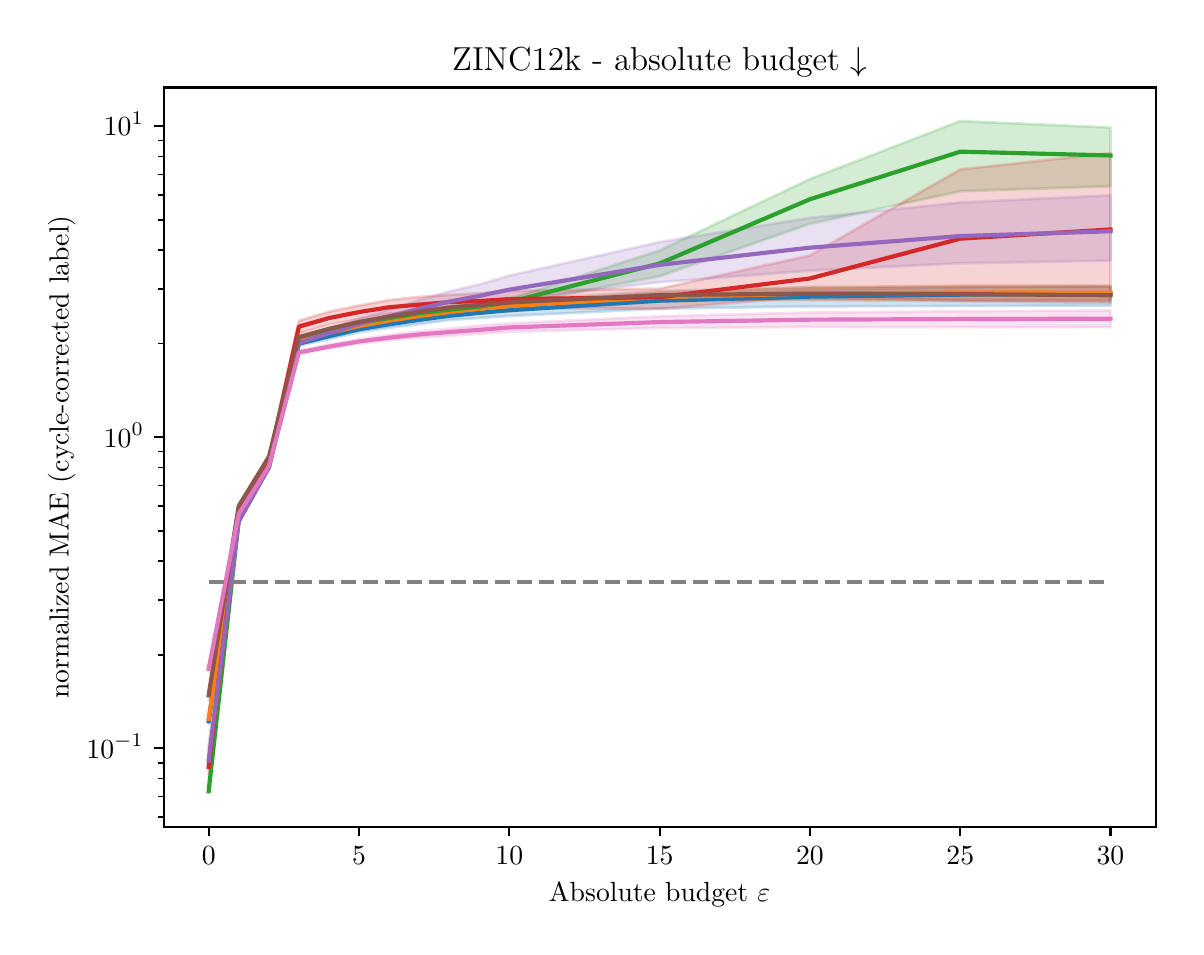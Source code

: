 \begingroup%
\makeatletter%
\begin{pgfpicture}%
\pgfpathrectangle{\pgfpointorigin}{\pgfqpoint{5.74in}{4.495in}}%
\pgfusepath{use as bounding box, clip}%
\begin{pgfscope}%
\pgfsetbuttcap%
\pgfsetmiterjoin%
\definecolor{currentfill}{rgb}{1.0,1.0,1.0}%
\pgfsetfillcolor{currentfill}%
\pgfsetlinewidth{0.0pt}%
\definecolor{currentstroke}{rgb}{1.0,1.0,1.0}%
\pgfsetstrokecolor{currentstroke}%
\pgfsetdash{}{0pt}%
\pgfpathmoveto{\pgfqpoint{0.0in}{0.0in}}%
\pgfpathlineto{\pgfqpoint{5.74in}{0.0in}}%
\pgfpathlineto{\pgfqpoint{5.74in}{4.495in}}%
\pgfpathlineto{\pgfqpoint{0.0in}{4.495in}}%
\pgfpathlineto{\pgfqpoint{0.0in}{0.0in}}%
\pgfpathclose%
\pgfusepath{fill}%
\end{pgfscope}%
\begin{pgfscope}%
\pgfsetbuttcap%
\pgfsetmiterjoin%
\definecolor{currentfill}{rgb}{1.0,1.0,1.0}%
\pgfsetfillcolor{currentfill}%
\pgfsetlinewidth{0.0pt}%
\definecolor{currentstroke}{rgb}{0.0,0.0,0.0}%
\pgfsetstrokecolor{currentstroke}%
\pgfsetstrokeopacity{0.0}%
\pgfsetdash{}{0pt}%
\pgfpathmoveto{\pgfqpoint{0.68in}{0.5in}}%
\pgfpathlineto{\pgfqpoint{5.64in}{0.5in}}%
\pgfpathlineto{\pgfqpoint{5.64in}{4.196in}}%
\pgfpathlineto{\pgfqpoint{0.68in}{4.196in}}%
\pgfpathlineto{\pgfqpoint{0.68in}{0.5in}}%
\pgfpathclose%
\pgfusepath{fill}%
\end{pgfscope}%
\begin{pgfscope}%
\pgfpathrectangle{\pgfqpoint{0.68in}{0.5in}}{\pgfqpoint{4.96in}{3.696in}}%
\pgfusepath{clip}%
\pgfsetbuttcap%
\pgfsetroundjoin%
\definecolor{currentfill}{rgb}{0.122,0.467,0.706}%
\pgfsetfillcolor{currentfill}%
\pgfsetfillopacity{0.2}%
\pgfsetlinewidth{1.004pt}%
\definecolor{currentstroke}{rgb}{0.122,0.467,0.706}%
\pgfsetstrokecolor{currentstroke}%
\pgfsetstrokeopacity{0.2}%
\pgfsetdash{}{0pt}%
\pgfsys@defobject{currentmarker}{\pgfqpoint{0.905in}{1.012in}}{\pgfqpoint{5.414in}{3.203in}}{%
\pgfpathmoveto{\pgfqpoint{0.905in}{1.045in}}%
\pgfpathlineto{\pgfqpoint{0.905in}{1.012in}}%
\pgfpathlineto{\pgfqpoint{1.055in}{2.037in}}%
\pgfpathlineto{\pgfqpoint{1.206in}{2.291in}}%
\pgfpathlineto{\pgfqpoint{1.356in}{2.906in}}%
\pgfpathlineto{\pgfqpoint{1.506in}{2.937in}}%
\pgfpathlineto{\pgfqpoint{1.657in}{2.972in}}%
\pgfpathlineto{\pgfqpoint{1.807in}{2.994in}}%
\pgfpathlineto{\pgfqpoint{1.957in}{3.013in}}%
\pgfpathlineto{\pgfqpoint{2.108in}{3.033in}}%
\pgfpathlineto{\pgfqpoint{2.258in}{3.043in}}%
\pgfpathlineto{\pgfqpoint{2.408in}{3.053in}}%
\pgfpathlineto{\pgfqpoint{3.16in}{3.09in}}%
\pgfpathlineto{\pgfqpoint{3.911in}{3.101in}}%
\pgfpathlineto{\pgfqpoint{4.663in}{3.103in}}%
\pgfpathlineto{\pgfqpoint{5.414in}{3.105in}}%
\pgfpathlineto{\pgfqpoint{5.414in}{3.203in}}%
\pgfpathlineto{\pgfqpoint{5.414in}{3.203in}}%
\pgfpathlineto{\pgfqpoint{4.663in}{3.197in}}%
\pgfpathlineto{\pgfqpoint{3.911in}{3.185in}}%
\pgfpathlineto{\pgfqpoint{3.16in}{3.159in}}%
\pgfpathlineto{\pgfqpoint{2.408in}{3.105in}}%
\pgfpathlineto{\pgfqpoint{2.258in}{3.09in}}%
\pgfpathlineto{\pgfqpoint{2.108in}{3.072in}}%
\pgfpathlineto{\pgfqpoint{1.957in}{3.05in}}%
\pgfpathlineto{\pgfqpoint{1.807in}{3.027in}}%
\pgfpathlineto{\pgfqpoint{1.657in}{3.001in}}%
\pgfpathlineto{\pgfqpoint{1.506in}{2.965in}}%
\pgfpathlineto{\pgfqpoint{1.356in}{2.924in}}%
\pgfpathlineto{\pgfqpoint{1.206in}{2.301in}}%
\pgfpathlineto{\pgfqpoint{1.055in}{2.044in}}%
\pgfpathlineto{\pgfqpoint{0.905in}{1.045in}}%
\pgfpathlineto{\pgfqpoint{0.905in}{1.045in}}%
\pgfpathclose%
\pgfusepath{stroke,fill}%
}%
\begin{pgfscope}%
\pgfsys@transformshift{0.0in}{0.0in}%
\pgfsys@useobject{currentmarker}{}%
\end{pgfscope}%
\end{pgfscope}%
\begin{pgfscope}%
\pgfpathrectangle{\pgfqpoint{0.68in}{0.5in}}{\pgfqpoint{4.96in}{3.696in}}%
\pgfusepath{clip}%
\pgfsetbuttcap%
\pgfsetroundjoin%
\definecolor{currentfill}{rgb}{1.0,0.498,0.055}%
\pgfsetfillcolor{currentfill}%
\pgfsetfillopacity{0.2}%
\pgfsetlinewidth{1.004pt}%
\definecolor{currentstroke}{rgb}{1.0,0.498,0.055}%
\pgfsetstrokecolor{currentstroke}%
\pgfsetstrokeopacity{0.2}%
\pgfsetdash{}{0pt}%
\pgfsys@defobject{currentmarker}{\pgfqpoint{0.905in}{1.028in}}{\pgfqpoint{5.414in}{3.206in}}{%
\pgfpathmoveto{\pgfqpoint{0.905in}{1.05in}}%
\pgfpathlineto{\pgfqpoint{0.905in}{1.028in}}%
\pgfpathlineto{\pgfqpoint{1.055in}{2.035in}}%
\pgfpathlineto{\pgfqpoint{1.206in}{2.29in}}%
\pgfpathlineto{\pgfqpoint{1.356in}{2.915in}}%
\pgfpathlineto{\pgfqpoint{1.506in}{2.957in}}%
\pgfpathlineto{\pgfqpoint{1.657in}{2.996in}}%
\pgfpathlineto{\pgfqpoint{1.807in}{3.021in}}%
\pgfpathlineto{\pgfqpoint{1.957in}{3.041in}}%
\pgfpathlineto{\pgfqpoint{2.108in}{3.061in}}%
\pgfpathlineto{\pgfqpoint{2.258in}{3.079in}}%
\pgfpathlineto{\pgfqpoint{2.408in}{3.091in}}%
\pgfpathlineto{\pgfqpoint{3.16in}{3.127in}}%
\pgfpathlineto{\pgfqpoint{3.911in}{3.135in}}%
\pgfpathlineto{\pgfqpoint{4.663in}{3.137in}}%
\pgfpathlineto{\pgfqpoint{5.414in}{3.132in}}%
\pgfpathlineto{\pgfqpoint{5.414in}{3.205in}}%
\pgfpathlineto{\pgfqpoint{5.414in}{3.205in}}%
\pgfpathlineto{\pgfqpoint{4.663in}{3.206in}}%
\pgfpathlineto{\pgfqpoint{3.911in}{3.195in}}%
\pgfpathlineto{\pgfqpoint{3.16in}{3.169in}}%
\pgfpathlineto{\pgfqpoint{2.408in}{3.114in}}%
\pgfpathlineto{\pgfqpoint{2.258in}{3.103in}}%
\pgfpathlineto{\pgfqpoint{2.108in}{3.085in}}%
\pgfpathlineto{\pgfqpoint{1.957in}{3.066in}}%
\pgfpathlineto{\pgfqpoint{1.807in}{3.04in}}%
\pgfpathlineto{\pgfqpoint{1.657in}{3.012in}}%
\pgfpathlineto{\pgfqpoint{1.506in}{2.982in}}%
\pgfpathlineto{\pgfqpoint{1.356in}{2.936in}}%
\pgfpathlineto{\pgfqpoint{1.206in}{2.304in}}%
\pgfpathlineto{\pgfqpoint{1.055in}{2.051in}}%
\pgfpathlineto{\pgfqpoint{0.905in}{1.05in}}%
\pgfpathlineto{\pgfqpoint{0.905in}{1.05in}}%
\pgfpathclose%
\pgfusepath{stroke,fill}%
}%
\begin{pgfscope}%
\pgfsys@transformshift{0.0in}{0.0in}%
\pgfsys@useobject{currentmarker}{}%
\end{pgfscope}%
\end{pgfscope}%
\begin{pgfscope}%
\pgfpathrectangle{\pgfqpoint{0.68in}{0.5in}}{\pgfqpoint{4.96in}{3.696in}}%
\pgfusepath{clip}%
\pgfsetbuttcap%
\pgfsetroundjoin%
\definecolor{currentfill}{rgb}{0.173,0.627,0.173}%
\pgfsetfillcolor{currentfill}%
\pgfsetfillopacity{0.2}%
\pgfsetlinewidth{1.004pt}%
\definecolor{currentstroke}{rgb}{0.173,0.627,0.173}%
\pgfsetstrokecolor{currentstroke}%
\pgfsetstrokeopacity{0.2}%
\pgfsetdash{}{0pt}%
\pgfsys@defobject{currentmarker}{\pgfqpoint{0.905in}{0.668in}}{\pgfqpoint{5.414in}{4.028in}}{%
\pgfpathmoveto{\pgfqpoint{0.905in}{0.689in}}%
\pgfpathlineto{\pgfqpoint{0.905in}{0.668in}}%
\pgfpathlineto{\pgfqpoint{1.055in}{2.028in}}%
\pgfpathlineto{\pgfqpoint{1.206in}{2.299in}}%
\pgfpathlineto{\pgfqpoint{1.356in}{2.942in}}%
\pgfpathlineto{\pgfqpoint{1.506in}{2.979in}}%
\pgfpathlineto{\pgfqpoint{1.657in}{3.011in}}%
\pgfpathlineto{\pgfqpoint{1.807in}{3.037in}}%
\pgfpathlineto{\pgfqpoint{1.957in}{3.061in}}%
\pgfpathlineto{\pgfqpoint{2.108in}{3.077in}}%
\pgfpathlineto{\pgfqpoint{2.258in}{3.088in}}%
\pgfpathlineto{\pgfqpoint{2.408in}{3.108in}}%
\pgfpathlineto{\pgfqpoint{3.16in}{3.252in}}%
\pgfpathlineto{\pgfqpoint{3.911in}{3.514in}}%
\pgfpathlineto{\pgfqpoint{4.663in}{3.677in}}%
\pgfpathlineto{\pgfqpoint{5.414in}{3.702in}}%
\pgfpathlineto{\pgfqpoint{5.414in}{3.996in}}%
\pgfpathlineto{\pgfqpoint{5.414in}{3.996in}}%
\pgfpathlineto{\pgfqpoint{4.663in}{4.028in}}%
\pgfpathlineto{\pgfqpoint{3.911in}{3.738in}}%
\pgfpathlineto{\pgfqpoint{3.16in}{3.381in}}%
\pgfpathlineto{\pgfqpoint{2.408in}{3.139in}}%
\pgfpathlineto{\pgfqpoint{2.258in}{3.116in}}%
\pgfpathlineto{\pgfqpoint{2.108in}{3.097in}}%
\pgfpathlineto{\pgfqpoint{1.957in}{3.077in}}%
\pgfpathlineto{\pgfqpoint{1.807in}{3.055in}}%
\pgfpathlineto{\pgfqpoint{1.657in}{3.028in}}%
\pgfpathlineto{\pgfqpoint{1.506in}{2.994in}}%
\pgfpathlineto{\pgfqpoint{1.356in}{2.954in}}%
\pgfpathlineto{\pgfqpoint{1.206in}{2.306in}}%
\pgfpathlineto{\pgfqpoint{1.055in}{2.034in}}%
\pgfpathlineto{\pgfqpoint{0.905in}{0.689in}}%
\pgfpathlineto{\pgfqpoint{0.905in}{0.689in}}%
\pgfpathclose%
\pgfusepath{stroke,fill}%
}%
\begin{pgfscope}%
\pgfsys@transformshift{0.0in}{0.0in}%
\pgfsys@useobject{currentmarker}{}%
\end{pgfscope}%
\end{pgfscope}%
\begin{pgfscope}%
\pgfpathrectangle{\pgfqpoint{0.68in}{0.5in}}{\pgfqpoint{4.96in}{3.696in}}%
\pgfusepath{clip}%
\pgfsetbuttcap%
\pgfsetroundjoin%
\definecolor{currentfill}{rgb}{0.839,0.153,0.157}%
\pgfsetfillcolor{currentfill}%
\pgfsetfillopacity{0.2}%
\pgfsetlinewidth{1.004pt}%
\definecolor{currentstroke}{rgb}{0.839,0.153,0.157}%
\pgfsetstrokecolor{currentstroke}%
\pgfsetstrokeopacity{0.2}%
\pgfsetdash{}{0pt}%
\pgfsys@defobject{currentmarker}{\pgfqpoint{0.905in}{0.699in}}{\pgfqpoint{5.414in}{3.868in}}{%
\pgfpathmoveto{\pgfqpoint{0.905in}{0.906in}}%
\pgfpathlineto{\pgfqpoint{0.905in}{0.699in}}%
\pgfpathlineto{\pgfqpoint{1.055in}{2.054in}}%
\pgfpathlineto{\pgfqpoint{1.206in}{2.308in}}%
\pgfpathlineto{\pgfqpoint{1.356in}{2.966in}}%
\pgfpathlineto{\pgfqpoint{1.506in}{3.01in}}%
\pgfpathlineto{\pgfqpoint{1.657in}{3.037in}}%
\pgfpathlineto{\pgfqpoint{1.807in}{3.064in}}%
\pgfpathlineto{\pgfqpoint{1.957in}{3.073in}}%
\pgfpathlineto{\pgfqpoint{2.108in}{3.088in}}%
\pgfpathlineto{\pgfqpoint{2.258in}{3.092in}}%
\pgfpathlineto{\pgfqpoint{2.408in}{3.094in}}%
\pgfpathlineto{\pgfqpoint{3.16in}{3.089in}}%
\pgfpathlineto{\pgfqpoint{3.911in}{3.151in}}%
\pgfpathlineto{\pgfqpoint{4.663in}{3.13in}}%
\pgfpathlineto{\pgfqpoint{5.414in}{3.13in}}%
\pgfpathlineto{\pgfqpoint{5.414in}{3.868in}}%
\pgfpathlineto{\pgfqpoint{5.414in}{3.868in}}%
\pgfpathlineto{\pgfqpoint{4.663in}{3.786in}}%
\pgfpathlineto{\pgfqpoint{3.911in}{3.356in}}%
\pgfpathlineto{\pgfqpoint{3.16in}{3.19in}}%
\pgfpathlineto{\pgfqpoint{2.408in}{3.179in}}%
\pgfpathlineto{\pgfqpoint{2.258in}{3.167in}}%
\pgfpathlineto{\pgfqpoint{2.108in}{3.159in}}%
\pgfpathlineto{\pgfqpoint{1.957in}{3.149in}}%
\pgfpathlineto{\pgfqpoint{1.807in}{3.133in}}%
\pgfpathlineto{\pgfqpoint{1.657in}{3.106in}}%
\pgfpathlineto{\pgfqpoint{1.506in}{3.075in}}%
\pgfpathlineto{\pgfqpoint{1.356in}{3.03in}}%
\pgfpathlineto{\pgfqpoint{1.206in}{2.352in}}%
\pgfpathlineto{\pgfqpoint{1.055in}{2.079in}}%
\pgfpathlineto{\pgfqpoint{0.905in}{0.906in}}%
\pgfpathlineto{\pgfqpoint{0.905in}{0.906in}}%
\pgfpathclose%
\pgfusepath{stroke,fill}%
}%
\begin{pgfscope}%
\pgfsys@transformshift{0.0in}{0.0in}%
\pgfsys@useobject{currentmarker}{}%
\end{pgfscope}%
\end{pgfscope}%
\begin{pgfscope}%
\pgfpathrectangle{\pgfqpoint{0.68in}{0.5in}}{\pgfqpoint{4.96in}{3.696in}}%
\pgfusepath{clip}%
\pgfsetbuttcap%
\pgfsetroundjoin%
\definecolor{currentfill}{rgb}{0.58,0.404,0.741}%
\pgfsetfillcolor{currentfill}%
\pgfsetfillopacity{0.2}%
\pgfsetlinewidth{1.004pt}%
\definecolor{currentstroke}{rgb}{0.58,0.404,0.741}%
\pgfsetstrokecolor{currentstroke}%
\pgfsetstrokeopacity{0.2}%
\pgfsetdash{}{0pt}%
\pgfsys@defobject{currentmarker}{\pgfqpoint{0.905in}{0.78in}}{\pgfqpoint{5.414in}{3.657in}}{%
\pgfpathmoveto{\pgfqpoint{0.905in}{0.877in}}%
\pgfpathlineto{\pgfqpoint{0.905in}{0.78in}}%
\pgfpathlineto{\pgfqpoint{1.055in}{2.021in}}%
\pgfpathlineto{\pgfqpoint{1.206in}{2.286in}}%
\pgfpathlineto{\pgfqpoint{1.356in}{2.911in}}%
\pgfpathlineto{\pgfqpoint{1.506in}{2.956in}}%
\pgfpathlineto{\pgfqpoint{1.657in}{2.995in}}%
\pgfpathlineto{\pgfqpoint{1.807in}{3.025in}}%
\pgfpathlineto{\pgfqpoint{1.957in}{3.06in}}%
\pgfpathlineto{\pgfqpoint{2.108in}{3.086in}}%
\pgfpathlineto{\pgfqpoint{2.258in}{3.113in}}%
\pgfpathlineto{\pgfqpoint{2.408in}{3.133in}}%
\pgfpathlineto{\pgfqpoint{3.16in}{3.222in}}%
\pgfpathlineto{\pgfqpoint{3.911in}{3.28in}}%
\pgfpathlineto{\pgfqpoint{4.663in}{3.317in}}%
\pgfpathlineto{\pgfqpoint{5.414in}{3.33in}}%
\pgfpathlineto{\pgfqpoint{5.414in}{3.657in}}%
\pgfpathlineto{\pgfqpoint{5.414in}{3.657in}}%
\pgfpathlineto{\pgfqpoint{4.663in}{3.621in}}%
\pgfpathlineto{\pgfqpoint{3.911in}{3.544in}}%
\pgfpathlineto{\pgfqpoint{3.16in}{3.423in}}%
\pgfpathlineto{\pgfqpoint{2.408in}{3.255in}}%
\pgfpathlineto{\pgfqpoint{2.258in}{3.211in}}%
\pgfpathlineto{\pgfqpoint{2.108in}{3.176in}}%
\pgfpathlineto{\pgfqpoint{1.957in}{3.133in}}%
\pgfpathlineto{\pgfqpoint{1.807in}{3.086in}}%
\pgfpathlineto{\pgfqpoint{1.657in}{3.041in}}%
\pgfpathlineto{\pgfqpoint{1.506in}{2.985in}}%
\pgfpathlineto{\pgfqpoint{1.356in}{2.929in}}%
\pgfpathlineto{\pgfqpoint{1.206in}{2.306in}}%
\pgfpathlineto{\pgfqpoint{1.055in}{2.028in}}%
\pgfpathlineto{\pgfqpoint{0.905in}{0.877in}}%
\pgfpathlineto{\pgfqpoint{0.905in}{0.877in}}%
\pgfpathclose%
\pgfusepath{stroke,fill}%
}%
\begin{pgfscope}%
\pgfsys@transformshift{0.0in}{0.0in}%
\pgfsys@useobject{currentmarker}{}%
\end{pgfscope}%
\end{pgfscope}%
\begin{pgfscope}%
\pgfpathrectangle{\pgfqpoint{0.68in}{0.5in}}{\pgfqpoint{4.96in}{3.696in}}%
\pgfusepath{clip}%
\pgfsetbuttcap%
\pgfsetroundjoin%
\definecolor{currentfill}{rgb}{0.549,0.337,0.294}%
\pgfsetfillcolor{currentfill}%
\pgfsetfillopacity{0.2}%
\pgfsetlinewidth{1.004pt}%
\definecolor{currentstroke}{rgb}{0.549,0.337,0.294}%
\pgfsetstrokecolor{currentstroke}%
\pgfsetstrokeopacity{0.2}%
\pgfsetdash{}{0pt}%
\pgfsys@defobject{currentmarker}{\pgfqpoint{0.905in}{1.133in}}{\pgfqpoint{5.414in}{3.2in}}{%
\pgfpathmoveto{\pgfqpoint{0.905in}{1.183in}}%
\pgfpathlineto{\pgfqpoint{0.905in}{1.133in}}%
\pgfpathlineto{\pgfqpoint{1.055in}{2.099in}}%
\pgfpathlineto{\pgfqpoint{1.206in}{2.343in}}%
\pgfpathlineto{\pgfqpoint{1.356in}{2.944in}}%
\pgfpathlineto{\pgfqpoint{1.506in}{2.985in}}%
\pgfpathlineto{\pgfqpoint{1.657in}{3.018in}}%
\pgfpathlineto{\pgfqpoint{1.807in}{3.046in}}%
\pgfpathlineto{\pgfqpoint{1.957in}{3.07in}}%
\pgfpathlineto{\pgfqpoint{2.108in}{3.09in}}%
\pgfpathlineto{\pgfqpoint{2.258in}{3.098in}}%
\pgfpathlineto{\pgfqpoint{2.408in}{3.112in}}%
\pgfpathlineto{\pgfqpoint{3.16in}{3.138in}}%
\pgfpathlineto{\pgfqpoint{3.911in}{3.134in}}%
\pgfpathlineto{\pgfqpoint{4.663in}{3.127in}}%
\pgfpathlineto{\pgfqpoint{5.414in}{3.119in}}%
\pgfpathlineto{\pgfqpoint{5.414in}{3.199in}}%
\pgfpathlineto{\pgfqpoint{5.414in}{3.199in}}%
\pgfpathlineto{\pgfqpoint{4.663in}{3.2in}}%
\pgfpathlineto{\pgfqpoint{3.911in}{3.198in}}%
\pgfpathlineto{\pgfqpoint{3.16in}{3.178in}}%
\pgfpathlineto{\pgfqpoint{2.408in}{3.131in}}%
\pgfpathlineto{\pgfqpoint{2.258in}{3.118in}}%
\pgfpathlineto{\pgfqpoint{2.108in}{3.103in}}%
\pgfpathlineto{\pgfqpoint{1.957in}{3.079in}}%
\pgfpathlineto{\pgfqpoint{1.807in}{3.054in}}%
\pgfpathlineto{\pgfqpoint{1.657in}{3.028in}}%
\pgfpathlineto{\pgfqpoint{1.506in}{2.992in}}%
\pgfpathlineto{\pgfqpoint{1.356in}{2.951in}}%
\pgfpathlineto{\pgfqpoint{1.206in}{2.355in}}%
\pgfpathlineto{\pgfqpoint{1.055in}{2.107in}}%
\pgfpathlineto{\pgfqpoint{0.905in}{1.183in}}%
\pgfpathlineto{\pgfqpoint{0.905in}{1.183in}}%
\pgfpathclose%
\pgfusepath{stroke,fill}%
}%
\begin{pgfscope}%
\pgfsys@transformshift{0.0in}{0.0in}%
\pgfsys@useobject{currentmarker}{}%
\end{pgfscope}%
\end{pgfscope}%
\begin{pgfscope}%
\pgfpathrectangle{\pgfqpoint{0.68in}{0.5in}}{\pgfqpoint{4.96in}{3.696in}}%
\pgfusepath{clip}%
\pgfsetbuttcap%
\pgfsetroundjoin%
\definecolor{currentfill}{rgb}{0.89,0.467,0.761}%
\pgfsetfillcolor{currentfill}%
\pgfsetfillopacity{0.2}%
\pgfsetlinewidth{1.004pt}%
\definecolor{currentstroke}{rgb}{0.89,0.467,0.761}%
\pgfsetstrokecolor{currentstroke}%
\pgfsetstrokeopacity{0.2}%
\pgfsetdash{}{0pt}%
\pgfsys@defobject{currentmarker}{\pgfqpoint{0.905in}{1.274in}}{\pgfqpoint{5.414in}{3.081in}}{%
\pgfpathmoveto{\pgfqpoint{0.905in}{1.305in}}%
\pgfpathlineto{\pgfqpoint{0.905in}{1.274in}}%
\pgfpathlineto{\pgfqpoint{1.055in}{2.061in}}%
\pgfpathlineto{\pgfqpoint{1.206in}{2.294in}}%
\pgfpathlineto{\pgfqpoint{1.356in}{2.863in}}%
\pgfpathlineto{\pgfqpoint{1.506in}{2.891in}}%
\pgfpathlineto{\pgfqpoint{1.657in}{2.915in}}%
\pgfpathlineto{\pgfqpoint{1.807in}{2.931in}}%
\pgfpathlineto{\pgfqpoint{1.957in}{2.945in}}%
\pgfpathlineto{\pgfqpoint{2.108in}{2.954in}}%
\pgfpathlineto{\pgfqpoint{2.258in}{2.964in}}%
\pgfpathlineto{\pgfqpoint{2.408in}{2.975in}}%
\pgfpathlineto{\pgfqpoint{3.16in}{2.993in}}%
\pgfpathlineto{\pgfqpoint{3.911in}{2.998in}}%
\pgfpathlineto{\pgfqpoint{4.663in}{2.997in}}%
\pgfpathlineto{\pgfqpoint{5.414in}{2.998in}}%
\pgfpathlineto{\pgfqpoint{5.414in}{3.081in}}%
\pgfpathlineto{\pgfqpoint{5.414in}{3.081in}}%
\pgfpathlineto{\pgfqpoint{4.663in}{3.077in}}%
\pgfpathlineto{\pgfqpoint{3.911in}{3.071in}}%
\pgfpathlineto{\pgfqpoint{3.16in}{3.052in}}%
\pgfpathlineto{\pgfqpoint{2.408in}{3.016in}}%
\pgfpathlineto{\pgfqpoint{2.258in}{3.005in}}%
\pgfpathlineto{\pgfqpoint{2.108in}{2.99in}}%
\pgfpathlineto{\pgfqpoint{1.957in}{2.977in}}%
\pgfpathlineto{\pgfqpoint{1.807in}{2.958in}}%
\pgfpathlineto{\pgfqpoint{1.657in}{2.937in}}%
\pgfpathlineto{\pgfqpoint{1.506in}{2.91in}}%
\pgfpathlineto{\pgfqpoint{1.356in}{2.879in}}%
\pgfpathlineto{\pgfqpoint{1.206in}{2.312in}}%
\pgfpathlineto{\pgfqpoint{1.055in}{2.065in}}%
\pgfpathlineto{\pgfqpoint{0.905in}{1.305in}}%
\pgfpathlineto{\pgfqpoint{0.905in}{1.305in}}%
\pgfpathclose%
\pgfusepath{stroke,fill}%
}%
\begin{pgfscope}%
\pgfsys@transformshift{0.0in}{0.0in}%
\pgfsys@useobject{currentmarker}{}%
\end{pgfscope}%
\end{pgfscope}%
\begin{pgfscope}%
\pgfsetbuttcap%
\pgfsetroundjoin%
\definecolor{currentfill}{rgb}{0.0,0.0,0.0}%
\pgfsetfillcolor{currentfill}%
\pgfsetlinewidth{0.803pt}%
\definecolor{currentstroke}{rgb}{0.0,0.0,0.0}%
\pgfsetstrokecolor{currentstroke}%
\pgfsetdash{}{0pt}%
\pgfsys@defobject{currentmarker}{\pgfqpoint{0.0in}{-0.049in}}{\pgfqpoint{0.0in}{0.0in}}{%
\pgfpathmoveto{\pgfqpoint{0.0in}{0.0in}}%
\pgfpathlineto{\pgfqpoint{0.0in}{-0.049in}}%
\pgfusepath{stroke,fill}%
}%
\begin{pgfscope}%
\pgfsys@transformshift{0.905in}{0.5in}%
\pgfsys@useobject{currentmarker}{}%
\end{pgfscope}%
\end{pgfscope}%
\begin{pgfscope}%
\definecolor{textcolor}{rgb}{0.0,0.0,0.0}%
\pgfsetstrokecolor{textcolor}%
\pgfsetfillcolor{textcolor}%
\pgftext[x=0.905in,y=0.402in,,top]{\color{textcolor}\rmfamily\fontsize{10.0}{12.0}\selectfont \(\displaystyle {0}\)}%
\end{pgfscope}%
\begin{pgfscope}%
\pgfsetbuttcap%
\pgfsetroundjoin%
\definecolor{currentfill}{rgb}{0.0,0.0,0.0}%
\pgfsetfillcolor{currentfill}%
\pgfsetlinewidth{0.803pt}%
\definecolor{currentstroke}{rgb}{0.0,0.0,0.0}%
\pgfsetstrokecolor{currentstroke}%
\pgfsetdash{}{0pt}%
\pgfsys@defobject{currentmarker}{\pgfqpoint{0.0in}{-0.049in}}{\pgfqpoint{0.0in}{0.0in}}{%
\pgfpathmoveto{\pgfqpoint{0.0in}{0.0in}}%
\pgfpathlineto{\pgfqpoint{0.0in}{-0.049in}}%
\pgfusepath{stroke,fill}%
}%
\begin{pgfscope}%
\pgfsys@transformshift{1.657in}{0.5in}%
\pgfsys@useobject{currentmarker}{}%
\end{pgfscope}%
\end{pgfscope}%
\begin{pgfscope}%
\definecolor{textcolor}{rgb}{0.0,0.0,0.0}%
\pgfsetstrokecolor{textcolor}%
\pgfsetfillcolor{textcolor}%
\pgftext[x=1.657in,y=0.402in,,top]{\color{textcolor}\rmfamily\fontsize{10.0}{12.0}\selectfont \(\displaystyle {5}\)}%
\end{pgfscope}%
\begin{pgfscope}%
\pgfsetbuttcap%
\pgfsetroundjoin%
\definecolor{currentfill}{rgb}{0.0,0.0,0.0}%
\pgfsetfillcolor{currentfill}%
\pgfsetlinewidth{0.803pt}%
\definecolor{currentstroke}{rgb}{0.0,0.0,0.0}%
\pgfsetstrokecolor{currentstroke}%
\pgfsetdash{}{0pt}%
\pgfsys@defobject{currentmarker}{\pgfqpoint{0.0in}{-0.049in}}{\pgfqpoint{0.0in}{0.0in}}{%
\pgfpathmoveto{\pgfqpoint{0.0in}{0.0in}}%
\pgfpathlineto{\pgfqpoint{0.0in}{-0.049in}}%
\pgfusepath{stroke,fill}%
}%
\begin{pgfscope}%
\pgfsys@transformshift{2.408in}{0.5in}%
\pgfsys@useobject{currentmarker}{}%
\end{pgfscope}%
\end{pgfscope}%
\begin{pgfscope}%
\definecolor{textcolor}{rgb}{0.0,0.0,0.0}%
\pgfsetstrokecolor{textcolor}%
\pgfsetfillcolor{textcolor}%
\pgftext[x=2.408in,y=0.402in,,top]{\color{textcolor}\rmfamily\fontsize{10.0}{12.0}\selectfont \(\displaystyle {10}\)}%
\end{pgfscope}%
\begin{pgfscope}%
\pgfsetbuttcap%
\pgfsetroundjoin%
\definecolor{currentfill}{rgb}{0.0,0.0,0.0}%
\pgfsetfillcolor{currentfill}%
\pgfsetlinewidth{0.803pt}%
\definecolor{currentstroke}{rgb}{0.0,0.0,0.0}%
\pgfsetstrokecolor{currentstroke}%
\pgfsetdash{}{0pt}%
\pgfsys@defobject{currentmarker}{\pgfqpoint{0.0in}{-0.049in}}{\pgfqpoint{0.0in}{0.0in}}{%
\pgfpathmoveto{\pgfqpoint{0.0in}{0.0in}}%
\pgfpathlineto{\pgfqpoint{0.0in}{-0.049in}}%
\pgfusepath{stroke,fill}%
}%
\begin{pgfscope}%
\pgfsys@transformshift{3.16in}{0.5in}%
\pgfsys@useobject{currentmarker}{}%
\end{pgfscope}%
\end{pgfscope}%
\begin{pgfscope}%
\definecolor{textcolor}{rgb}{0.0,0.0,0.0}%
\pgfsetstrokecolor{textcolor}%
\pgfsetfillcolor{textcolor}%
\pgftext[x=3.16in,y=0.402in,,top]{\color{textcolor}\rmfamily\fontsize{10.0}{12.0}\selectfont \(\displaystyle {15}\)}%
\end{pgfscope}%
\begin{pgfscope}%
\pgfsetbuttcap%
\pgfsetroundjoin%
\definecolor{currentfill}{rgb}{0.0,0.0,0.0}%
\pgfsetfillcolor{currentfill}%
\pgfsetlinewidth{0.803pt}%
\definecolor{currentstroke}{rgb}{0.0,0.0,0.0}%
\pgfsetstrokecolor{currentstroke}%
\pgfsetdash{}{0pt}%
\pgfsys@defobject{currentmarker}{\pgfqpoint{0.0in}{-0.049in}}{\pgfqpoint{0.0in}{0.0in}}{%
\pgfpathmoveto{\pgfqpoint{0.0in}{0.0in}}%
\pgfpathlineto{\pgfqpoint{0.0in}{-0.049in}}%
\pgfusepath{stroke,fill}%
}%
\begin{pgfscope}%
\pgfsys@transformshift{3.911in}{0.5in}%
\pgfsys@useobject{currentmarker}{}%
\end{pgfscope}%
\end{pgfscope}%
\begin{pgfscope}%
\definecolor{textcolor}{rgb}{0.0,0.0,0.0}%
\pgfsetstrokecolor{textcolor}%
\pgfsetfillcolor{textcolor}%
\pgftext[x=3.911in,y=0.402in,,top]{\color{textcolor}\rmfamily\fontsize{10.0}{12.0}\selectfont \(\displaystyle {20}\)}%
\end{pgfscope}%
\begin{pgfscope}%
\pgfsetbuttcap%
\pgfsetroundjoin%
\definecolor{currentfill}{rgb}{0.0,0.0,0.0}%
\pgfsetfillcolor{currentfill}%
\pgfsetlinewidth{0.803pt}%
\definecolor{currentstroke}{rgb}{0.0,0.0,0.0}%
\pgfsetstrokecolor{currentstroke}%
\pgfsetdash{}{0pt}%
\pgfsys@defobject{currentmarker}{\pgfqpoint{0.0in}{-0.049in}}{\pgfqpoint{0.0in}{0.0in}}{%
\pgfpathmoveto{\pgfqpoint{0.0in}{0.0in}}%
\pgfpathlineto{\pgfqpoint{0.0in}{-0.049in}}%
\pgfusepath{stroke,fill}%
}%
\begin{pgfscope}%
\pgfsys@transformshift{4.663in}{0.5in}%
\pgfsys@useobject{currentmarker}{}%
\end{pgfscope}%
\end{pgfscope}%
\begin{pgfscope}%
\definecolor{textcolor}{rgb}{0.0,0.0,0.0}%
\pgfsetstrokecolor{textcolor}%
\pgfsetfillcolor{textcolor}%
\pgftext[x=4.663in,y=0.402in,,top]{\color{textcolor}\rmfamily\fontsize{10.0}{12.0}\selectfont \(\displaystyle {25}\)}%
\end{pgfscope}%
\begin{pgfscope}%
\pgfsetbuttcap%
\pgfsetroundjoin%
\definecolor{currentfill}{rgb}{0.0,0.0,0.0}%
\pgfsetfillcolor{currentfill}%
\pgfsetlinewidth{0.803pt}%
\definecolor{currentstroke}{rgb}{0.0,0.0,0.0}%
\pgfsetstrokecolor{currentstroke}%
\pgfsetdash{}{0pt}%
\pgfsys@defobject{currentmarker}{\pgfqpoint{0.0in}{-0.049in}}{\pgfqpoint{0.0in}{0.0in}}{%
\pgfpathmoveto{\pgfqpoint{0.0in}{0.0in}}%
\pgfpathlineto{\pgfqpoint{0.0in}{-0.049in}}%
\pgfusepath{stroke,fill}%
}%
\begin{pgfscope}%
\pgfsys@transformshift{5.414in}{0.5in}%
\pgfsys@useobject{currentmarker}{}%
\end{pgfscope}%
\end{pgfscope}%
\begin{pgfscope}%
\definecolor{textcolor}{rgb}{0.0,0.0,0.0}%
\pgfsetstrokecolor{textcolor}%
\pgfsetfillcolor{textcolor}%
\pgftext[x=5.414in,y=0.402in,,top]{\color{textcolor}\rmfamily\fontsize{10.0}{12.0}\selectfont \(\displaystyle {30}\)}%
\end{pgfscope}%
\begin{pgfscope}%
\definecolor{textcolor}{rgb}{0.0,0.0,0.0}%
\pgfsetstrokecolor{textcolor}%
\pgfsetfillcolor{textcolor}%
\pgftext[x=3.16in,y=0.223in,,top]{\color{textcolor}\rmfamily\fontsize{10.0}{12.0}\selectfont Absolute budget \(\displaystyle \varepsilon\)}%
\end{pgfscope}%
\begin{pgfscope}%
\pgfsetbuttcap%
\pgfsetroundjoin%
\definecolor{currentfill}{rgb}{0.0,0.0,0.0}%
\pgfsetfillcolor{currentfill}%
\pgfsetlinewidth{0.803pt}%
\definecolor{currentstroke}{rgb}{0.0,0.0,0.0}%
\pgfsetstrokecolor{currentstroke}%
\pgfsetdash{}{0pt}%
\pgfsys@defobject{currentmarker}{\pgfqpoint{-0.049in}{0.0in}}{\pgfqpoint{-0.0in}{0.0in}}{%
\pgfpathmoveto{\pgfqpoint{-0.0in}{0.0in}}%
\pgfpathlineto{\pgfqpoint{-0.049in}{0.0in}}%
\pgfusepath{stroke,fill}%
}%
\begin{pgfscope}%
\pgfsys@transformshift{0.68in}{0.892in}%
\pgfsys@useobject{currentmarker}{}%
\end{pgfscope}%
\end{pgfscope}%
\begin{pgfscope}%
\definecolor{textcolor}{rgb}{0.0,0.0,0.0}%
\pgfsetstrokecolor{textcolor}%
\pgfsetfillcolor{textcolor}%
\pgftext[x=0.294in, y=0.843in, left, base]{\color{textcolor}\rmfamily\fontsize{10.0}{12.0}\selectfont \(\displaystyle {10^{-1}}\)}%
\end{pgfscope}%
\begin{pgfscope}%
\pgfsetbuttcap%
\pgfsetroundjoin%
\definecolor{currentfill}{rgb}{0.0,0.0,0.0}%
\pgfsetfillcolor{currentfill}%
\pgfsetlinewidth{0.803pt}%
\definecolor{currentstroke}{rgb}{0.0,0.0,0.0}%
\pgfsetstrokecolor{currentstroke}%
\pgfsetdash{}{0pt}%
\pgfsys@defobject{currentmarker}{\pgfqpoint{-0.049in}{0.0in}}{\pgfqpoint{-0.0in}{0.0in}}{%
\pgfpathmoveto{\pgfqpoint{-0.0in}{0.0in}}%
\pgfpathlineto{\pgfqpoint{-0.049in}{0.0in}}%
\pgfusepath{stroke,fill}%
}%
\begin{pgfscope}%
\pgfsys@transformshift{0.68in}{2.447in}%
\pgfsys@useobject{currentmarker}{}%
\end{pgfscope}%
\end{pgfscope}%
\begin{pgfscope}%
\definecolor{textcolor}{rgb}{0.0,0.0,0.0}%
\pgfsetstrokecolor{textcolor}%
\pgfsetfillcolor{textcolor}%
\pgftext[x=0.381in, y=2.398in, left, base]{\color{textcolor}\rmfamily\fontsize{10.0}{12.0}\selectfont \(\displaystyle {10^{0}}\)}%
\end{pgfscope}%
\begin{pgfscope}%
\pgfsetbuttcap%
\pgfsetroundjoin%
\definecolor{currentfill}{rgb}{0.0,0.0,0.0}%
\pgfsetfillcolor{currentfill}%
\pgfsetlinewidth{0.803pt}%
\definecolor{currentstroke}{rgb}{0.0,0.0,0.0}%
\pgfsetstrokecolor{currentstroke}%
\pgfsetdash{}{0pt}%
\pgfsys@defobject{currentmarker}{\pgfqpoint{-0.049in}{0.0in}}{\pgfqpoint{-0.0in}{0.0in}}{%
\pgfpathmoveto{\pgfqpoint{-0.0in}{0.0in}}%
\pgfpathlineto{\pgfqpoint{-0.049in}{0.0in}}%
\pgfusepath{stroke,fill}%
}%
\begin{pgfscope}%
\pgfsys@transformshift{0.68in}{4.002in}%
\pgfsys@useobject{currentmarker}{}%
\end{pgfscope}%
\end{pgfscope}%
\begin{pgfscope}%
\definecolor{textcolor}{rgb}{0.0,0.0,0.0}%
\pgfsetstrokecolor{textcolor}%
\pgfsetfillcolor{textcolor}%
\pgftext[x=0.381in, y=3.954in, left, base]{\color{textcolor}\rmfamily\fontsize{10.0}{12.0}\selectfont \(\displaystyle {10^{1}}\)}%
\end{pgfscope}%
\begin{pgfscope}%
\pgfsetbuttcap%
\pgfsetroundjoin%
\definecolor{currentfill}{rgb}{0.0,0.0,0.0}%
\pgfsetfillcolor{currentfill}%
\pgfsetlinewidth{0.602pt}%
\definecolor{currentstroke}{rgb}{0.0,0.0,0.0}%
\pgfsetstrokecolor{currentstroke}%
\pgfsetdash{}{0pt}%
\pgfsys@defobject{currentmarker}{\pgfqpoint{-0.028in}{0.0in}}{\pgfqpoint{-0.0in}{0.0in}}{%
\pgfpathmoveto{\pgfqpoint{-0.0in}{0.0in}}%
\pgfpathlineto{\pgfqpoint{-0.028in}{0.0in}}%
\pgfusepath{stroke,fill}%
}%
\begin{pgfscope}%
\pgfsys@transformshift{0.68in}{0.547in}%
\pgfsys@useobject{currentmarker}{}%
\end{pgfscope}%
\end{pgfscope}%
\begin{pgfscope}%
\pgfsetbuttcap%
\pgfsetroundjoin%
\definecolor{currentfill}{rgb}{0.0,0.0,0.0}%
\pgfsetfillcolor{currentfill}%
\pgfsetlinewidth{0.602pt}%
\definecolor{currentstroke}{rgb}{0.0,0.0,0.0}%
\pgfsetstrokecolor{currentstroke}%
\pgfsetdash{}{0pt}%
\pgfsys@defobject{currentmarker}{\pgfqpoint{-0.028in}{0.0in}}{\pgfqpoint{-0.0in}{0.0in}}{%
\pgfpathmoveto{\pgfqpoint{-0.0in}{0.0in}}%
\pgfpathlineto{\pgfqpoint{-0.028in}{0.0in}}%
\pgfusepath{stroke,fill}%
}%
\begin{pgfscope}%
\pgfsys@transformshift{0.68in}{0.651in}%
\pgfsys@useobject{currentmarker}{}%
\end{pgfscope}%
\end{pgfscope}%
\begin{pgfscope}%
\pgfsetbuttcap%
\pgfsetroundjoin%
\definecolor{currentfill}{rgb}{0.0,0.0,0.0}%
\pgfsetfillcolor{currentfill}%
\pgfsetlinewidth{0.602pt}%
\definecolor{currentstroke}{rgb}{0.0,0.0,0.0}%
\pgfsetstrokecolor{currentstroke}%
\pgfsetdash{}{0pt}%
\pgfsys@defobject{currentmarker}{\pgfqpoint{-0.028in}{0.0in}}{\pgfqpoint{-0.0in}{0.0in}}{%
\pgfpathmoveto{\pgfqpoint{-0.0in}{0.0in}}%
\pgfpathlineto{\pgfqpoint{-0.028in}{0.0in}}%
\pgfusepath{stroke,fill}%
}%
\begin{pgfscope}%
\pgfsys@transformshift{0.68in}{0.741in}%
\pgfsys@useobject{currentmarker}{}%
\end{pgfscope}%
\end{pgfscope}%
\begin{pgfscope}%
\pgfsetbuttcap%
\pgfsetroundjoin%
\definecolor{currentfill}{rgb}{0.0,0.0,0.0}%
\pgfsetfillcolor{currentfill}%
\pgfsetlinewidth{0.602pt}%
\definecolor{currentstroke}{rgb}{0.0,0.0,0.0}%
\pgfsetstrokecolor{currentstroke}%
\pgfsetdash{}{0pt}%
\pgfsys@defobject{currentmarker}{\pgfqpoint{-0.028in}{0.0in}}{\pgfqpoint{-0.0in}{0.0in}}{%
\pgfpathmoveto{\pgfqpoint{-0.0in}{0.0in}}%
\pgfpathlineto{\pgfqpoint{-0.028in}{0.0in}}%
\pgfusepath{stroke,fill}%
}%
\begin{pgfscope}%
\pgfsys@transformshift{0.68in}{0.82in}%
\pgfsys@useobject{currentmarker}{}%
\end{pgfscope}%
\end{pgfscope}%
\begin{pgfscope}%
\pgfsetbuttcap%
\pgfsetroundjoin%
\definecolor{currentfill}{rgb}{0.0,0.0,0.0}%
\pgfsetfillcolor{currentfill}%
\pgfsetlinewidth{0.602pt}%
\definecolor{currentstroke}{rgb}{0.0,0.0,0.0}%
\pgfsetstrokecolor{currentstroke}%
\pgfsetdash{}{0pt}%
\pgfsys@defobject{currentmarker}{\pgfqpoint{-0.028in}{0.0in}}{\pgfqpoint{-0.0in}{0.0in}}{%
\pgfpathmoveto{\pgfqpoint{-0.0in}{0.0in}}%
\pgfpathlineto{\pgfqpoint{-0.028in}{0.0in}}%
\pgfusepath{stroke,fill}%
}%
\begin{pgfscope}%
\pgfsys@transformshift{0.68in}{1.36in}%
\pgfsys@useobject{currentmarker}{}%
\end{pgfscope}%
\end{pgfscope}%
\begin{pgfscope}%
\pgfsetbuttcap%
\pgfsetroundjoin%
\definecolor{currentfill}{rgb}{0.0,0.0,0.0}%
\pgfsetfillcolor{currentfill}%
\pgfsetlinewidth{0.602pt}%
\definecolor{currentstroke}{rgb}{0.0,0.0,0.0}%
\pgfsetstrokecolor{currentstroke}%
\pgfsetdash{}{0pt}%
\pgfsys@defobject{currentmarker}{\pgfqpoint{-0.028in}{0.0in}}{\pgfqpoint{-0.0in}{0.0in}}{%
\pgfpathmoveto{\pgfqpoint{-0.0in}{0.0in}}%
\pgfpathlineto{\pgfqpoint{-0.028in}{0.0in}}%
\pgfusepath{stroke,fill}%
}%
\begin{pgfscope}%
\pgfsys@transformshift{0.68in}{1.634in}%
\pgfsys@useobject{currentmarker}{}%
\end{pgfscope}%
\end{pgfscope}%
\begin{pgfscope}%
\pgfsetbuttcap%
\pgfsetroundjoin%
\definecolor{currentfill}{rgb}{0.0,0.0,0.0}%
\pgfsetfillcolor{currentfill}%
\pgfsetlinewidth{0.602pt}%
\definecolor{currentstroke}{rgb}{0.0,0.0,0.0}%
\pgfsetstrokecolor{currentstroke}%
\pgfsetdash{}{0pt}%
\pgfsys@defobject{currentmarker}{\pgfqpoint{-0.028in}{0.0in}}{\pgfqpoint{-0.0in}{0.0in}}{%
\pgfpathmoveto{\pgfqpoint{-0.0in}{0.0in}}%
\pgfpathlineto{\pgfqpoint{-0.028in}{0.0in}}%
\pgfusepath{stroke,fill}%
}%
\begin{pgfscope}%
\pgfsys@transformshift{0.68in}{1.828in}%
\pgfsys@useobject{currentmarker}{}%
\end{pgfscope}%
\end{pgfscope}%
\begin{pgfscope}%
\pgfsetbuttcap%
\pgfsetroundjoin%
\definecolor{currentfill}{rgb}{0.0,0.0,0.0}%
\pgfsetfillcolor{currentfill}%
\pgfsetlinewidth{0.602pt}%
\definecolor{currentstroke}{rgb}{0.0,0.0,0.0}%
\pgfsetstrokecolor{currentstroke}%
\pgfsetdash{}{0pt}%
\pgfsys@defobject{currentmarker}{\pgfqpoint{-0.028in}{0.0in}}{\pgfqpoint{-0.0in}{0.0in}}{%
\pgfpathmoveto{\pgfqpoint{-0.0in}{0.0in}}%
\pgfpathlineto{\pgfqpoint{-0.028in}{0.0in}}%
\pgfusepath{stroke,fill}%
}%
\begin{pgfscope}%
\pgfsys@transformshift{0.68in}{1.979in}%
\pgfsys@useobject{currentmarker}{}%
\end{pgfscope}%
\end{pgfscope}%
\begin{pgfscope}%
\pgfsetbuttcap%
\pgfsetroundjoin%
\definecolor{currentfill}{rgb}{0.0,0.0,0.0}%
\pgfsetfillcolor{currentfill}%
\pgfsetlinewidth{0.602pt}%
\definecolor{currentstroke}{rgb}{0.0,0.0,0.0}%
\pgfsetstrokecolor{currentstroke}%
\pgfsetdash{}{0pt}%
\pgfsys@defobject{currentmarker}{\pgfqpoint{-0.028in}{0.0in}}{\pgfqpoint{-0.0in}{0.0in}}{%
\pgfpathmoveto{\pgfqpoint{-0.0in}{0.0in}}%
\pgfpathlineto{\pgfqpoint{-0.028in}{0.0in}}%
\pgfusepath{stroke,fill}%
}%
\begin{pgfscope}%
\pgfsys@transformshift{0.68in}{2.102in}%
\pgfsys@useobject{currentmarker}{}%
\end{pgfscope}%
\end{pgfscope}%
\begin{pgfscope}%
\pgfsetbuttcap%
\pgfsetroundjoin%
\definecolor{currentfill}{rgb}{0.0,0.0,0.0}%
\pgfsetfillcolor{currentfill}%
\pgfsetlinewidth{0.602pt}%
\definecolor{currentstroke}{rgb}{0.0,0.0,0.0}%
\pgfsetstrokecolor{currentstroke}%
\pgfsetdash{}{0pt}%
\pgfsys@defobject{currentmarker}{\pgfqpoint{-0.028in}{0.0in}}{\pgfqpoint{-0.0in}{0.0in}}{%
\pgfpathmoveto{\pgfqpoint{-0.0in}{0.0in}}%
\pgfpathlineto{\pgfqpoint{-0.028in}{0.0in}}%
\pgfusepath{stroke,fill}%
}%
\begin{pgfscope}%
\pgfsys@transformshift{0.68in}{2.206in}%
\pgfsys@useobject{currentmarker}{}%
\end{pgfscope}%
\end{pgfscope}%
\begin{pgfscope}%
\pgfsetbuttcap%
\pgfsetroundjoin%
\definecolor{currentfill}{rgb}{0.0,0.0,0.0}%
\pgfsetfillcolor{currentfill}%
\pgfsetlinewidth{0.602pt}%
\definecolor{currentstroke}{rgb}{0.0,0.0,0.0}%
\pgfsetstrokecolor{currentstroke}%
\pgfsetdash{}{0pt}%
\pgfsys@defobject{currentmarker}{\pgfqpoint{-0.028in}{0.0in}}{\pgfqpoint{-0.0in}{0.0in}}{%
\pgfpathmoveto{\pgfqpoint{-0.0in}{0.0in}}%
\pgfpathlineto{\pgfqpoint{-0.028in}{0.0in}}%
\pgfusepath{stroke,fill}%
}%
\begin{pgfscope}%
\pgfsys@transformshift{0.68in}{2.296in}%
\pgfsys@useobject{currentmarker}{}%
\end{pgfscope}%
\end{pgfscope}%
\begin{pgfscope}%
\pgfsetbuttcap%
\pgfsetroundjoin%
\definecolor{currentfill}{rgb}{0.0,0.0,0.0}%
\pgfsetfillcolor{currentfill}%
\pgfsetlinewidth{0.602pt}%
\definecolor{currentstroke}{rgb}{0.0,0.0,0.0}%
\pgfsetstrokecolor{currentstroke}%
\pgfsetdash{}{0pt}%
\pgfsys@defobject{currentmarker}{\pgfqpoint{-0.028in}{0.0in}}{\pgfqpoint{-0.0in}{0.0in}}{%
\pgfpathmoveto{\pgfqpoint{-0.0in}{0.0in}}%
\pgfpathlineto{\pgfqpoint{-0.028in}{0.0in}}%
\pgfusepath{stroke,fill}%
}%
\begin{pgfscope}%
\pgfsys@transformshift{0.68in}{2.376in}%
\pgfsys@useobject{currentmarker}{}%
\end{pgfscope}%
\end{pgfscope}%
\begin{pgfscope}%
\pgfsetbuttcap%
\pgfsetroundjoin%
\definecolor{currentfill}{rgb}{0.0,0.0,0.0}%
\pgfsetfillcolor{currentfill}%
\pgfsetlinewidth{0.602pt}%
\definecolor{currentstroke}{rgb}{0.0,0.0,0.0}%
\pgfsetstrokecolor{currentstroke}%
\pgfsetdash{}{0pt}%
\pgfsys@defobject{currentmarker}{\pgfqpoint{-0.028in}{0.0in}}{\pgfqpoint{-0.0in}{0.0in}}{%
\pgfpathmoveto{\pgfqpoint{-0.0in}{0.0in}}%
\pgfpathlineto{\pgfqpoint{-0.028in}{0.0in}}%
\pgfusepath{stroke,fill}%
}%
\begin{pgfscope}%
\pgfsys@transformshift{0.68in}{2.915in}%
\pgfsys@useobject{currentmarker}{}%
\end{pgfscope}%
\end{pgfscope}%
\begin{pgfscope}%
\pgfsetbuttcap%
\pgfsetroundjoin%
\definecolor{currentfill}{rgb}{0.0,0.0,0.0}%
\pgfsetfillcolor{currentfill}%
\pgfsetlinewidth{0.602pt}%
\definecolor{currentstroke}{rgb}{0.0,0.0,0.0}%
\pgfsetstrokecolor{currentstroke}%
\pgfsetdash{}{0pt}%
\pgfsys@defobject{currentmarker}{\pgfqpoint{-0.028in}{0.0in}}{\pgfqpoint{-0.0in}{0.0in}}{%
\pgfpathmoveto{\pgfqpoint{-0.0in}{0.0in}}%
\pgfpathlineto{\pgfqpoint{-0.028in}{0.0in}}%
\pgfusepath{stroke,fill}%
}%
\begin{pgfscope}%
\pgfsys@transformshift{0.68in}{3.189in}%
\pgfsys@useobject{currentmarker}{}%
\end{pgfscope}%
\end{pgfscope}%
\begin{pgfscope}%
\pgfsetbuttcap%
\pgfsetroundjoin%
\definecolor{currentfill}{rgb}{0.0,0.0,0.0}%
\pgfsetfillcolor{currentfill}%
\pgfsetlinewidth{0.602pt}%
\definecolor{currentstroke}{rgb}{0.0,0.0,0.0}%
\pgfsetstrokecolor{currentstroke}%
\pgfsetdash{}{0pt}%
\pgfsys@defobject{currentmarker}{\pgfqpoint{-0.028in}{0.0in}}{\pgfqpoint{-0.0in}{0.0in}}{%
\pgfpathmoveto{\pgfqpoint{-0.0in}{0.0in}}%
\pgfpathlineto{\pgfqpoint{-0.028in}{0.0in}}%
\pgfusepath{stroke,fill}%
}%
\begin{pgfscope}%
\pgfsys@transformshift{0.68in}{3.383in}%
\pgfsys@useobject{currentmarker}{}%
\end{pgfscope}%
\end{pgfscope}%
\begin{pgfscope}%
\pgfsetbuttcap%
\pgfsetroundjoin%
\definecolor{currentfill}{rgb}{0.0,0.0,0.0}%
\pgfsetfillcolor{currentfill}%
\pgfsetlinewidth{0.602pt}%
\definecolor{currentstroke}{rgb}{0.0,0.0,0.0}%
\pgfsetstrokecolor{currentstroke}%
\pgfsetdash{}{0pt}%
\pgfsys@defobject{currentmarker}{\pgfqpoint{-0.028in}{0.0in}}{\pgfqpoint{-0.0in}{0.0in}}{%
\pgfpathmoveto{\pgfqpoint{-0.0in}{0.0in}}%
\pgfpathlineto{\pgfqpoint{-0.028in}{0.0in}}%
\pgfusepath{stroke,fill}%
}%
\begin{pgfscope}%
\pgfsys@transformshift{0.68in}{3.534in}%
\pgfsys@useobject{currentmarker}{}%
\end{pgfscope}%
\end{pgfscope}%
\begin{pgfscope}%
\pgfsetbuttcap%
\pgfsetroundjoin%
\definecolor{currentfill}{rgb}{0.0,0.0,0.0}%
\pgfsetfillcolor{currentfill}%
\pgfsetlinewidth{0.602pt}%
\definecolor{currentstroke}{rgb}{0.0,0.0,0.0}%
\pgfsetstrokecolor{currentstroke}%
\pgfsetdash{}{0pt}%
\pgfsys@defobject{currentmarker}{\pgfqpoint{-0.028in}{0.0in}}{\pgfqpoint{-0.0in}{0.0in}}{%
\pgfpathmoveto{\pgfqpoint{-0.0in}{0.0in}}%
\pgfpathlineto{\pgfqpoint{-0.028in}{0.0in}}%
\pgfusepath{stroke,fill}%
}%
\begin{pgfscope}%
\pgfsys@transformshift{0.68in}{3.657in}%
\pgfsys@useobject{currentmarker}{}%
\end{pgfscope}%
\end{pgfscope}%
\begin{pgfscope}%
\pgfsetbuttcap%
\pgfsetroundjoin%
\definecolor{currentfill}{rgb}{0.0,0.0,0.0}%
\pgfsetfillcolor{currentfill}%
\pgfsetlinewidth{0.602pt}%
\definecolor{currentstroke}{rgb}{0.0,0.0,0.0}%
\pgfsetstrokecolor{currentstroke}%
\pgfsetdash{}{0pt}%
\pgfsys@defobject{currentmarker}{\pgfqpoint{-0.028in}{0.0in}}{\pgfqpoint{-0.0in}{0.0in}}{%
\pgfpathmoveto{\pgfqpoint{-0.0in}{0.0in}}%
\pgfpathlineto{\pgfqpoint{-0.028in}{0.0in}}%
\pgfusepath{stroke,fill}%
}%
\begin{pgfscope}%
\pgfsys@transformshift{0.68in}{3.761in}%
\pgfsys@useobject{currentmarker}{}%
\end{pgfscope}%
\end{pgfscope}%
\begin{pgfscope}%
\pgfsetbuttcap%
\pgfsetroundjoin%
\definecolor{currentfill}{rgb}{0.0,0.0,0.0}%
\pgfsetfillcolor{currentfill}%
\pgfsetlinewidth{0.602pt}%
\definecolor{currentstroke}{rgb}{0.0,0.0,0.0}%
\pgfsetstrokecolor{currentstroke}%
\pgfsetdash{}{0pt}%
\pgfsys@defobject{currentmarker}{\pgfqpoint{-0.028in}{0.0in}}{\pgfqpoint{-0.0in}{0.0in}}{%
\pgfpathmoveto{\pgfqpoint{-0.0in}{0.0in}}%
\pgfpathlineto{\pgfqpoint{-0.028in}{0.0in}}%
\pgfusepath{stroke,fill}%
}%
\begin{pgfscope}%
\pgfsys@transformshift{0.68in}{3.851in}%
\pgfsys@useobject{currentmarker}{}%
\end{pgfscope}%
\end{pgfscope}%
\begin{pgfscope}%
\pgfsetbuttcap%
\pgfsetroundjoin%
\definecolor{currentfill}{rgb}{0.0,0.0,0.0}%
\pgfsetfillcolor{currentfill}%
\pgfsetlinewidth{0.602pt}%
\definecolor{currentstroke}{rgb}{0.0,0.0,0.0}%
\pgfsetstrokecolor{currentstroke}%
\pgfsetdash{}{0pt}%
\pgfsys@defobject{currentmarker}{\pgfqpoint{-0.028in}{0.0in}}{\pgfqpoint{-0.0in}{0.0in}}{%
\pgfpathmoveto{\pgfqpoint{-0.0in}{0.0in}}%
\pgfpathlineto{\pgfqpoint{-0.028in}{0.0in}}%
\pgfusepath{stroke,fill}%
}%
\begin{pgfscope}%
\pgfsys@transformshift{0.68in}{3.931in}%
\pgfsys@useobject{currentmarker}{}%
\end{pgfscope}%
\end{pgfscope}%
\begin{pgfscope}%
\definecolor{textcolor}{rgb}{0.0,0.0,0.0}%
\pgfsetstrokecolor{textcolor}%
\pgfsetfillcolor{textcolor}%
\pgftext[x=0.239in,y=2.348in,,bottom,rotate=90.0]{\color{textcolor}\rmfamily\fontsize{10.0}{12.0}\selectfont normalized MAE (cycle-corrected label)}%
\end{pgfscope}%
\begin{pgfscope}%
\pgfpathrectangle{\pgfqpoint{0.68in}{0.5in}}{\pgfqpoint{4.96in}{3.696in}}%
\pgfusepath{clip}%
\pgfsetrectcap%
\pgfsetroundjoin%
\pgfsetlinewidth{1.506pt}%
\definecolor{currentstroke}{rgb}{0.122,0.467,0.706}%
\pgfsetstrokecolor{currentstroke}%
\pgfsetdash{}{0pt}%
\pgfpathmoveto{\pgfqpoint{0.905in}{1.027in}}%
\pgfpathlineto{\pgfqpoint{1.055in}{2.04in}}%
\pgfpathlineto{\pgfqpoint{1.206in}{2.297in}}%
\pgfpathlineto{\pgfqpoint{1.356in}{2.915in}}%
\pgfpathlineto{\pgfqpoint{1.506in}{2.952in}}%
\pgfpathlineto{\pgfqpoint{1.657in}{2.987in}}%
\pgfpathlineto{\pgfqpoint{1.807in}{3.012in}}%
\pgfpathlineto{\pgfqpoint{1.957in}{3.034in}}%
\pgfpathlineto{\pgfqpoint{2.108in}{3.054in}}%
\pgfpathlineto{\pgfqpoint{2.258in}{3.069in}}%
\pgfpathlineto{\pgfqpoint{2.408in}{3.082in}}%
\pgfpathlineto{\pgfqpoint{3.16in}{3.13in}}%
\pgfpathlineto{\pgfqpoint{3.911in}{3.15in}}%
\pgfpathlineto{\pgfqpoint{4.663in}{3.16in}}%
\pgfpathlineto{\pgfqpoint{5.414in}{3.164in}}%
\pgfusepath{stroke}%
\end{pgfscope}%
\begin{pgfscope}%
\pgfpathrectangle{\pgfqpoint{0.68in}{0.5in}}{\pgfqpoint{4.96in}{3.696in}}%
\pgfusepath{clip}%
\pgfsetrectcap%
\pgfsetroundjoin%
\pgfsetlinewidth{1.506pt}%
\definecolor{currentstroke}{rgb}{1.0,0.498,0.055}%
\pgfsetstrokecolor{currentstroke}%
\pgfsetdash{}{0pt}%
\pgfpathmoveto{\pgfqpoint{0.905in}{1.039in}}%
\pgfpathlineto{\pgfqpoint{1.055in}{2.044in}}%
\pgfpathlineto{\pgfqpoint{1.206in}{2.297in}}%
\pgfpathlineto{\pgfqpoint{1.356in}{2.925in}}%
\pgfpathlineto{\pgfqpoint{1.506in}{2.969in}}%
\pgfpathlineto{\pgfqpoint{1.657in}{3.003in}}%
\pgfpathlineto{\pgfqpoint{1.807in}{3.03in}}%
\pgfpathlineto{\pgfqpoint{1.957in}{3.053in}}%
\pgfpathlineto{\pgfqpoint{2.108in}{3.073in}}%
\pgfpathlineto{\pgfqpoint{2.258in}{3.09in}}%
\pgfpathlineto{\pgfqpoint{2.408in}{3.104in}}%
\pgfpathlineto{\pgfqpoint{3.16in}{3.148in}}%
\pgfpathlineto{\pgfqpoint{3.911in}{3.165in}}%
\pgfpathlineto{\pgfqpoint{4.663in}{3.171in}}%
\pgfpathlineto{\pgfqpoint{5.414in}{3.17in}}%
\pgfusepath{stroke}%
\end{pgfscope}%
\begin{pgfscope}%
\pgfpathrectangle{\pgfqpoint{0.68in}{0.5in}}{\pgfqpoint{4.96in}{3.696in}}%
\pgfusepath{clip}%
\pgfsetrectcap%
\pgfsetroundjoin%
\pgfsetlinewidth{1.506pt}%
\definecolor{currentstroke}{rgb}{0.173,0.627,0.173}%
\pgfsetstrokecolor{currentstroke}%
\pgfsetdash{}{0pt}%
\pgfpathmoveto{\pgfqpoint{0.905in}{0.678in}}%
\pgfpathlineto{\pgfqpoint{1.055in}{2.031in}}%
\pgfpathlineto{\pgfqpoint{1.206in}{2.302in}}%
\pgfpathlineto{\pgfqpoint{1.356in}{2.947in}}%
\pgfpathlineto{\pgfqpoint{1.506in}{2.985in}}%
\pgfpathlineto{\pgfqpoint{1.657in}{3.018in}}%
\pgfpathlineto{\pgfqpoint{1.807in}{3.043in}}%
\pgfpathlineto{\pgfqpoint{1.957in}{3.067in}}%
\pgfpathlineto{\pgfqpoint{2.108in}{3.085in}}%
\pgfpathlineto{\pgfqpoint{2.258in}{3.1in}}%
\pgfpathlineto{\pgfqpoint{2.408in}{3.123in}}%
\pgfpathlineto{\pgfqpoint{3.16in}{3.316in}}%
\pgfpathlineto{\pgfqpoint{3.911in}{3.637in}}%
\pgfpathlineto{\pgfqpoint{4.663in}{3.875in}}%
\pgfpathlineto{\pgfqpoint{5.414in}{3.856in}}%
\pgfusepath{stroke}%
\end{pgfscope}%
\begin{pgfscope}%
\pgfpathrectangle{\pgfqpoint{0.68in}{0.5in}}{\pgfqpoint{4.96in}{3.696in}}%
\pgfusepath{clip}%
\pgfsetrectcap%
\pgfsetroundjoin%
\pgfsetlinewidth{1.506pt}%
\definecolor{currentstroke}{rgb}{0.839,0.153,0.157}%
\pgfsetstrokecolor{currentstroke}%
\pgfsetdash{}{0pt}%
\pgfpathmoveto{\pgfqpoint{0.905in}{0.799in}}%
\pgfpathlineto{\pgfqpoint{1.055in}{2.066in}}%
\pgfpathlineto{\pgfqpoint{1.206in}{2.327in}}%
\pgfpathlineto{\pgfqpoint{1.356in}{3.0in}}%
\pgfpathlineto{\pgfqpoint{1.506in}{3.043in}}%
\pgfpathlineto{\pgfqpoint{1.657in}{3.073in}}%
\pgfpathlineto{\pgfqpoint{1.807in}{3.097in}}%
\pgfpathlineto{\pgfqpoint{1.957in}{3.11in}}%
\pgfpathlineto{\pgfqpoint{2.108in}{3.123in}}%
\pgfpathlineto{\pgfqpoint{2.258in}{3.128in}}%
\pgfpathlineto{\pgfqpoint{2.408in}{3.138in}}%
\pgfpathlineto{\pgfqpoint{3.16in}{3.147in}}%
\pgfpathlineto{\pgfqpoint{3.911in}{3.241in}}%
\pgfpathlineto{\pgfqpoint{4.663in}{3.44in}}%
\pgfpathlineto{\pgfqpoint{5.414in}{3.486in}}%
\pgfusepath{stroke}%
\end{pgfscope}%
\begin{pgfscope}%
\pgfpathrectangle{\pgfqpoint{0.68in}{0.5in}}{\pgfqpoint{4.96in}{3.696in}}%
\pgfusepath{clip}%
\pgfsetrectcap%
\pgfsetroundjoin%
\pgfsetlinewidth{1.506pt}%
\definecolor{currentstroke}{rgb}{0.58,0.404,0.741}%
\pgfsetstrokecolor{currentstroke}%
\pgfsetdash{}{0pt}%
\pgfpathmoveto{\pgfqpoint{0.905in}{0.831in}}%
\pgfpathlineto{\pgfqpoint{1.055in}{2.025in}}%
\pgfpathlineto{\pgfqpoint{1.206in}{2.297in}}%
\pgfpathlineto{\pgfqpoint{1.356in}{2.919in}}%
\pgfpathlineto{\pgfqpoint{1.506in}{2.967in}}%
\pgfpathlineto{\pgfqpoint{1.657in}{3.014in}}%
\pgfpathlineto{\pgfqpoint{1.807in}{3.052in}}%
\pgfpathlineto{\pgfqpoint{1.957in}{3.089in}}%
\pgfpathlineto{\pgfqpoint{2.108in}{3.125in}}%
\pgfpathlineto{\pgfqpoint{2.258in}{3.154in}}%
\pgfpathlineto{\pgfqpoint{2.408in}{3.185in}}%
\pgfpathlineto{\pgfqpoint{3.16in}{3.309in}}%
\pgfpathlineto{\pgfqpoint{3.911in}{3.395in}}%
\pgfpathlineto{\pgfqpoint{4.663in}{3.453in}}%
\pgfpathlineto{\pgfqpoint{5.414in}{3.477in}}%
\pgfusepath{stroke}%
\end{pgfscope}%
\begin{pgfscope}%
\pgfpathrectangle{\pgfqpoint{0.68in}{0.5in}}{\pgfqpoint{4.96in}{3.696in}}%
\pgfusepath{clip}%
\pgfsetrectcap%
\pgfsetroundjoin%
\pgfsetlinewidth{1.506pt}%
\definecolor{currentstroke}{rgb}{0.549,0.337,0.294}%
\pgfsetstrokecolor{currentstroke}%
\pgfsetdash{}{0pt}%
\pgfpathmoveto{\pgfqpoint{0.905in}{1.157in}}%
\pgfpathlineto{\pgfqpoint{1.055in}{2.103in}}%
\pgfpathlineto{\pgfqpoint{1.206in}{2.349in}}%
\pgfpathlineto{\pgfqpoint{1.356in}{2.947in}}%
\pgfpathlineto{\pgfqpoint{1.506in}{2.989in}}%
\pgfpathlineto{\pgfqpoint{1.657in}{3.023in}}%
\pgfpathlineto{\pgfqpoint{1.807in}{3.05in}}%
\pgfpathlineto{\pgfqpoint{1.957in}{3.074in}}%
\pgfpathlineto{\pgfqpoint{2.108in}{3.096in}}%
\pgfpathlineto{\pgfqpoint{2.258in}{3.108in}}%
\pgfpathlineto{\pgfqpoint{2.408in}{3.121in}}%
\pgfpathlineto{\pgfqpoint{3.16in}{3.158in}}%
\pgfpathlineto{\pgfqpoint{3.911in}{3.165in}}%
\pgfpathlineto{\pgfqpoint{4.663in}{3.163in}}%
\pgfpathlineto{\pgfqpoint{5.414in}{3.157in}}%
\pgfusepath{stroke}%
\end{pgfscope}%
\begin{pgfscope}%
\pgfpathrectangle{\pgfqpoint{0.68in}{0.5in}}{\pgfqpoint{4.96in}{3.696in}}%
\pgfusepath{clip}%
\pgfsetrectcap%
\pgfsetroundjoin%
\pgfsetlinewidth{1.506pt}%
\definecolor{currentstroke}{rgb}{0.89,0.467,0.761}%
\pgfsetstrokecolor{currentstroke}%
\pgfsetdash{}{0pt}%
\pgfpathmoveto{\pgfqpoint{0.905in}{1.289in}}%
\pgfpathlineto{\pgfqpoint{1.055in}{2.063in}}%
\pgfpathlineto{\pgfqpoint{1.206in}{2.303in}}%
\pgfpathlineto{\pgfqpoint{1.356in}{2.871in}}%
\pgfpathlineto{\pgfqpoint{1.506in}{2.9in}}%
\pgfpathlineto{\pgfqpoint{1.657in}{2.926in}}%
\pgfpathlineto{\pgfqpoint{1.807in}{2.945in}}%
\pgfpathlineto{\pgfqpoint{1.957in}{2.961in}}%
\pgfpathlineto{\pgfqpoint{2.108in}{2.973in}}%
\pgfpathlineto{\pgfqpoint{2.258in}{2.984in}}%
\pgfpathlineto{\pgfqpoint{2.408in}{2.996in}}%
\pgfpathlineto{\pgfqpoint{3.16in}{3.023in}}%
\pgfpathlineto{\pgfqpoint{3.911in}{3.035in}}%
\pgfpathlineto{\pgfqpoint{4.663in}{3.038in}}%
\pgfpathlineto{\pgfqpoint{5.414in}{3.04in}}%
\pgfusepath{stroke}%
\end{pgfscope}%
\begin{pgfscope}%
\pgfpathrectangle{\pgfqpoint{0.68in}{0.5in}}{\pgfqpoint{4.96in}{3.696in}}%
\pgfusepath{clip}%
\pgfsetbuttcap%
\pgfsetroundjoin%
\pgfsetlinewidth{1.506pt}%
\definecolor{currentstroke}{rgb}{0.502,0.502,0.502}%
\pgfsetstrokecolor{currentstroke}%
\pgfsetdash{{5.55pt}{2.4pt}}{0.0pt}%
\pgfpathmoveto{\pgfqpoint{0.905in}{1.725in}}%
\pgfpathlineto{\pgfqpoint{5.414in}{1.725in}}%
\pgfusepath{stroke}%
\end{pgfscope}%
\begin{pgfscope}%
\pgfsetrectcap%
\pgfsetmiterjoin%
\pgfsetlinewidth{0.803pt}%
\definecolor{currentstroke}{rgb}{0.0,0.0,0.0}%
\pgfsetstrokecolor{currentstroke}%
\pgfsetdash{}{0pt}%
\pgfpathmoveto{\pgfqpoint{0.68in}{0.5in}}%
\pgfpathlineto{\pgfqpoint{0.68in}{4.196in}}%
\pgfusepath{stroke}%
\end{pgfscope}%
\begin{pgfscope}%
\pgfsetrectcap%
\pgfsetmiterjoin%
\pgfsetlinewidth{0.803pt}%
\definecolor{currentstroke}{rgb}{0.0,0.0,0.0}%
\pgfsetstrokecolor{currentstroke}%
\pgfsetdash{}{0pt}%
\pgfpathmoveto{\pgfqpoint{5.64in}{0.5in}}%
\pgfpathlineto{\pgfqpoint{5.64in}{4.196in}}%
\pgfusepath{stroke}%
\end{pgfscope}%
\begin{pgfscope}%
\pgfsetrectcap%
\pgfsetmiterjoin%
\pgfsetlinewidth{0.803pt}%
\definecolor{currentstroke}{rgb}{0.0,0.0,0.0}%
\pgfsetstrokecolor{currentstroke}%
\pgfsetdash{}{0pt}%
\pgfpathmoveto{\pgfqpoint{0.68in}{0.5in}}%
\pgfpathlineto{\pgfqpoint{5.64in}{0.5in}}%
\pgfusepath{stroke}%
\end{pgfscope}%
\begin{pgfscope}%
\pgfsetrectcap%
\pgfsetmiterjoin%
\pgfsetlinewidth{0.803pt}%
\definecolor{currentstroke}{rgb}{0.0,0.0,0.0}%
\pgfsetstrokecolor{currentstroke}%
\pgfsetdash{}{0pt}%
\pgfpathmoveto{\pgfqpoint{0.68in}{4.196in}}%
\pgfpathlineto{\pgfqpoint{5.64in}{4.196in}}%
\pgfusepath{stroke}%
\end{pgfscope}%
\begin{pgfscope}%
\definecolor{textcolor}{rgb}{0.0,0.0,0.0}%
\pgfsetstrokecolor{textcolor}%
\pgfsetfillcolor{textcolor}%
\pgftext[x=3.16in,y=4.279in,,base]{\color{textcolor}\rmfamily\fontsize{12.0}{14.4}\selectfont ZINC12k - absolute budget \(\displaystyle \downarrow\)}%
\end{pgfscope}%
\end{pgfpicture}%
\makeatother%
\endgroup%
